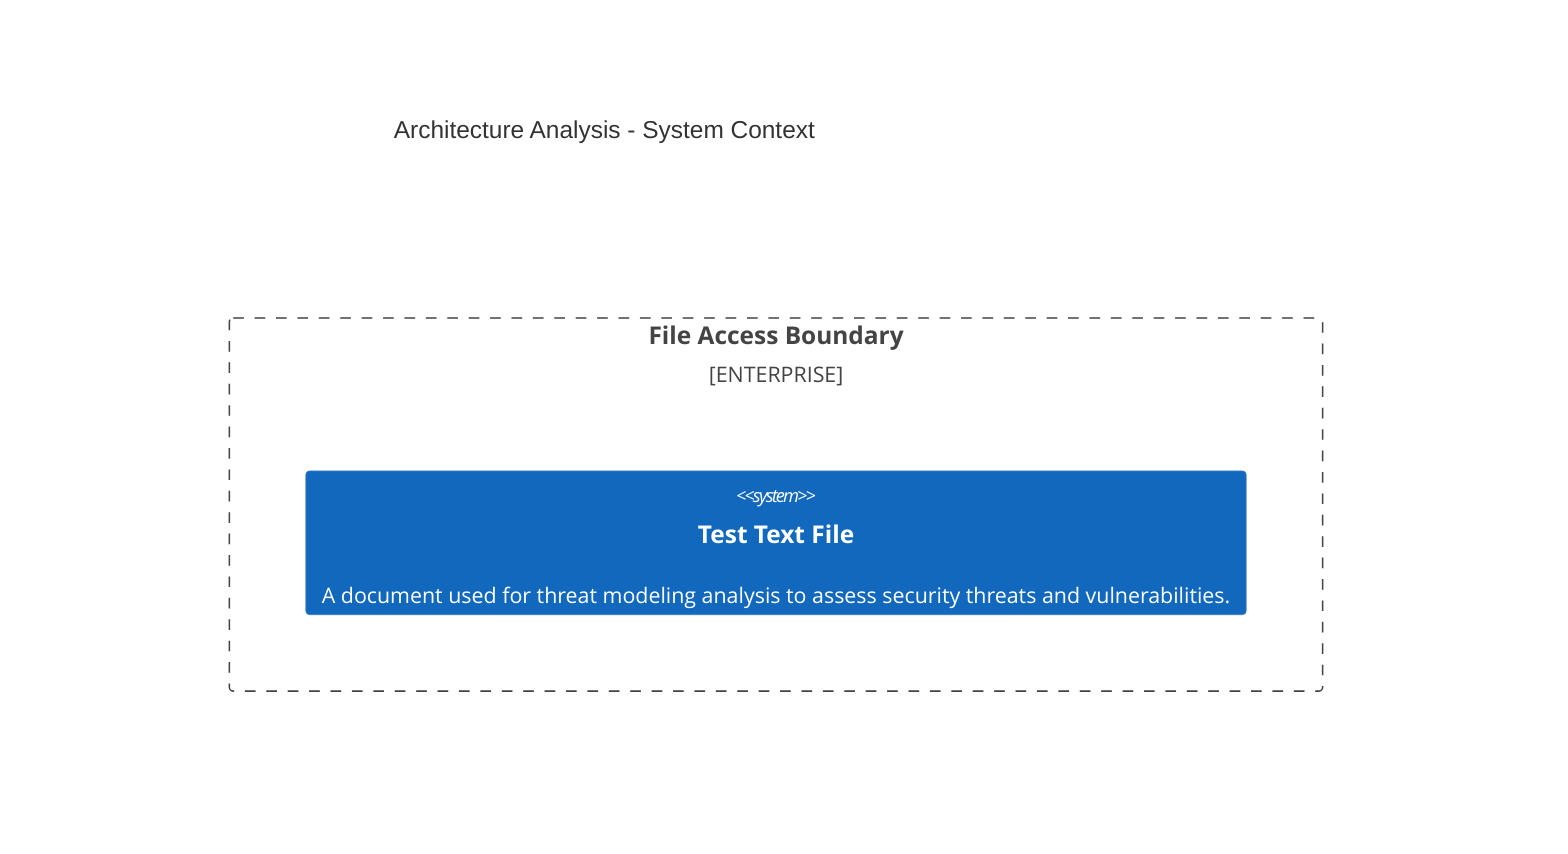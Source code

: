 C4Context
    title Architecture Analysis - System Context
    Enterprise_Boundary(tb_File_Access_Boundary, "File Access Boundary") {
        System(Test_Text_File, "Test Text File", "A document used for threat modeling analysis to assess security threats and vulnerabilities.")
    }